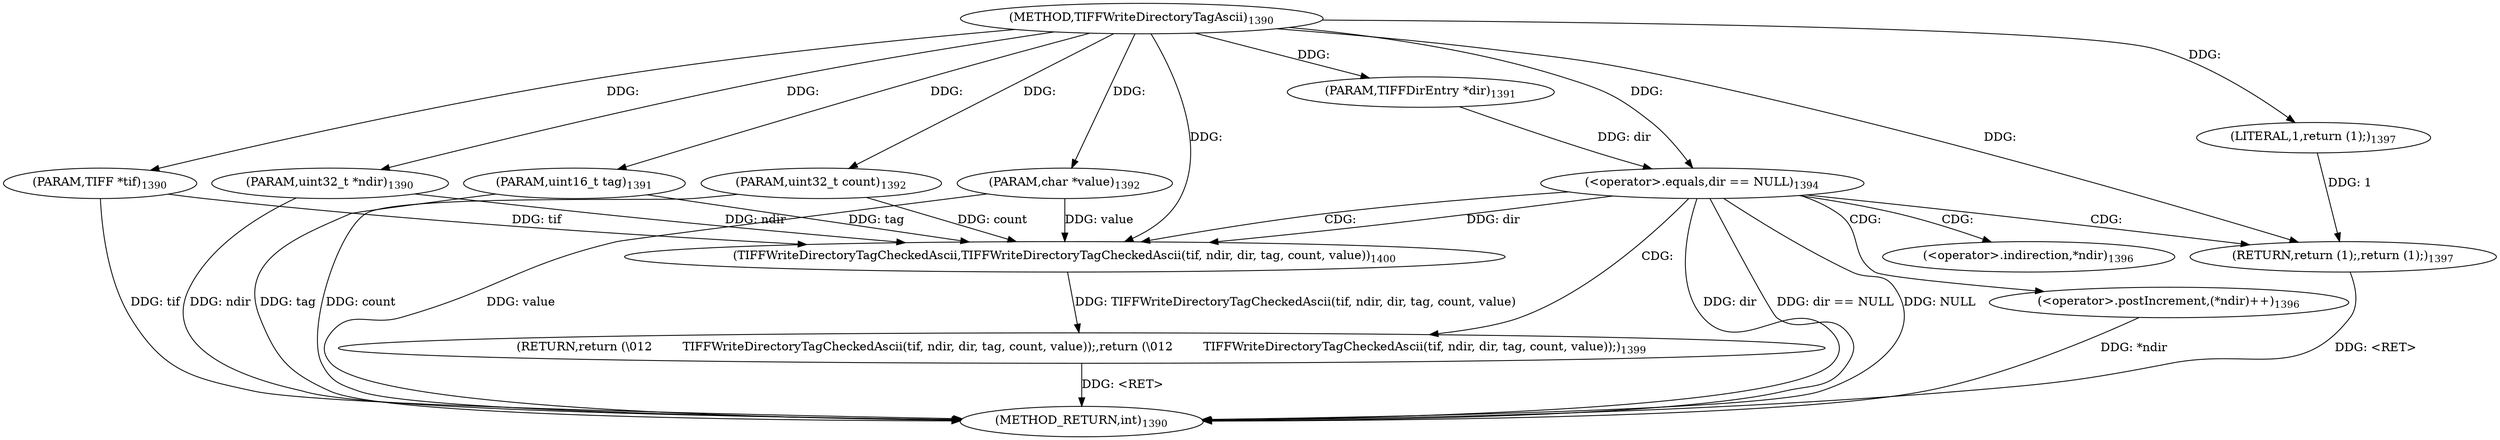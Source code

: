 digraph "TIFFWriteDirectoryTagAscii" {  
"67888" [label = <(METHOD,TIFFWriteDirectoryTagAscii)<SUB>1390</SUB>> ]
"67914" [label = <(METHOD_RETURN,int)<SUB>1390</SUB>> ]
"67889" [label = <(PARAM,TIFF *tif)<SUB>1390</SUB>> ]
"67890" [label = <(PARAM,uint32_t *ndir)<SUB>1390</SUB>> ]
"67891" [label = <(PARAM,TIFFDirEntry *dir)<SUB>1391</SUB>> ]
"67892" [label = <(PARAM,uint16_t tag)<SUB>1391</SUB>> ]
"67893" [label = <(PARAM,uint32_t count)<SUB>1392</SUB>> ]
"67894" [label = <(PARAM,char *value)<SUB>1392</SUB>> ]
"67906" [label = <(RETURN,return (\012        TIFFWriteDirectoryTagCheckedAscii(tif, ndir, dir, tag, count, value));,return (\012        TIFFWriteDirectoryTagCheckedAscii(tif, ndir, dir, tag, count, value));)<SUB>1399</SUB>> ]
"67897" [label = <(&lt;operator&gt;.equals,dir == NULL)<SUB>1394</SUB>> ]
"67907" [label = <(TIFFWriteDirectoryTagCheckedAscii,TIFFWriteDirectoryTagCheckedAscii(tif, ndir, dir, tag, count, value))<SUB>1400</SUB>> ]
"67901" [label = <(&lt;operator&gt;.postIncrement,(*ndir)++)<SUB>1396</SUB>> ]
"67904" [label = <(RETURN,return (1);,return (1);)<SUB>1397</SUB>> ]
"67905" [label = <(LITERAL,1,return (1);)<SUB>1397</SUB>> ]
"67902" [label = <(&lt;operator&gt;.indirection,*ndir)<SUB>1396</SUB>> ]
  "67904" -> "67914"  [ label = "DDG: &lt;RET&gt;"] 
  "67906" -> "67914"  [ label = "DDG: &lt;RET&gt;"] 
  "67889" -> "67914"  [ label = "DDG: tif"] 
  "67890" -> "67914"  [ label = "DDG: ndir"] 
  "67892" -> "67914"  [ label = "DDG: tag"] 
  "67893" -> "67914"  [ label = "DDG: count"] 
  "67894" -> "67914"  [ label = "DDG: value"] 
  "67897" -> "67914"  [ label = "DDG: dir"] 
  "67897" -> "67914"  [ label = "DDG: dir == NULL"] 
  "67901" -> "67914"  [ label = "DDG: *ndir"] 
  "67897" -> "67914"  [ label = "DDG: NULL"] 
  "67888" -> "67889"  [ label = "DDG: "] 
  "67888" -> "67890"  [ label = "DDG: "] 
  "67888" -> "67891"  [ label = "DDG: "] 
  "67888" -> "67892"  [ label = "DDG: "] 
  "67888" -> "67893"  [ label = "DDG: "] 
  "67888" -> "67894"  [ label = "DDG: "] 
  "67907" -> "67906"  [ label = "DDG: TIFFWriteDirectoryTagCheckedAscii(tif, ndir, dir, tag, count, value)"] 
  "67891" -> "67897"  [ label = "DDG: dir"] 
  "67888" -> "67897"  [ label = "DDG: "] 
  "67905" -> "67904"  [ label = "DDG: 1"] 
  "67888" -> "67904"  [ label = "DDG: "] 
  "67889" -> "67907"  [ label = "DDG: tif"] 
  "67888" -> "67907"  [ label = "DDG: "] 
  "67890" -> "67907"  [ label = "DDG: ndir"] 
  "67897" -> "67907"  [ label = "DDG: dir"] 
  "67892" -> "67907"  [ label = "DDG: tag"] 
  "67893" -> "67907"  [ label = "DDG: count"] 
  "67894" -> "67907"  [ label = "DDG: value"] 
  "67888" -> "67905"  [ label = "DDG: "] 
  "67897" -> "67906"  [ label = "CDG: "] 
  "67897" -> "67902"  [ label = "CDG: "] 
  "67897" -> "67904"  [ label = "CDG: "] 
  "67897" -> "67901"  [ label = "CDG: "] 
  "67897" -> "67907"  [ label = "CDG: "] 
}

